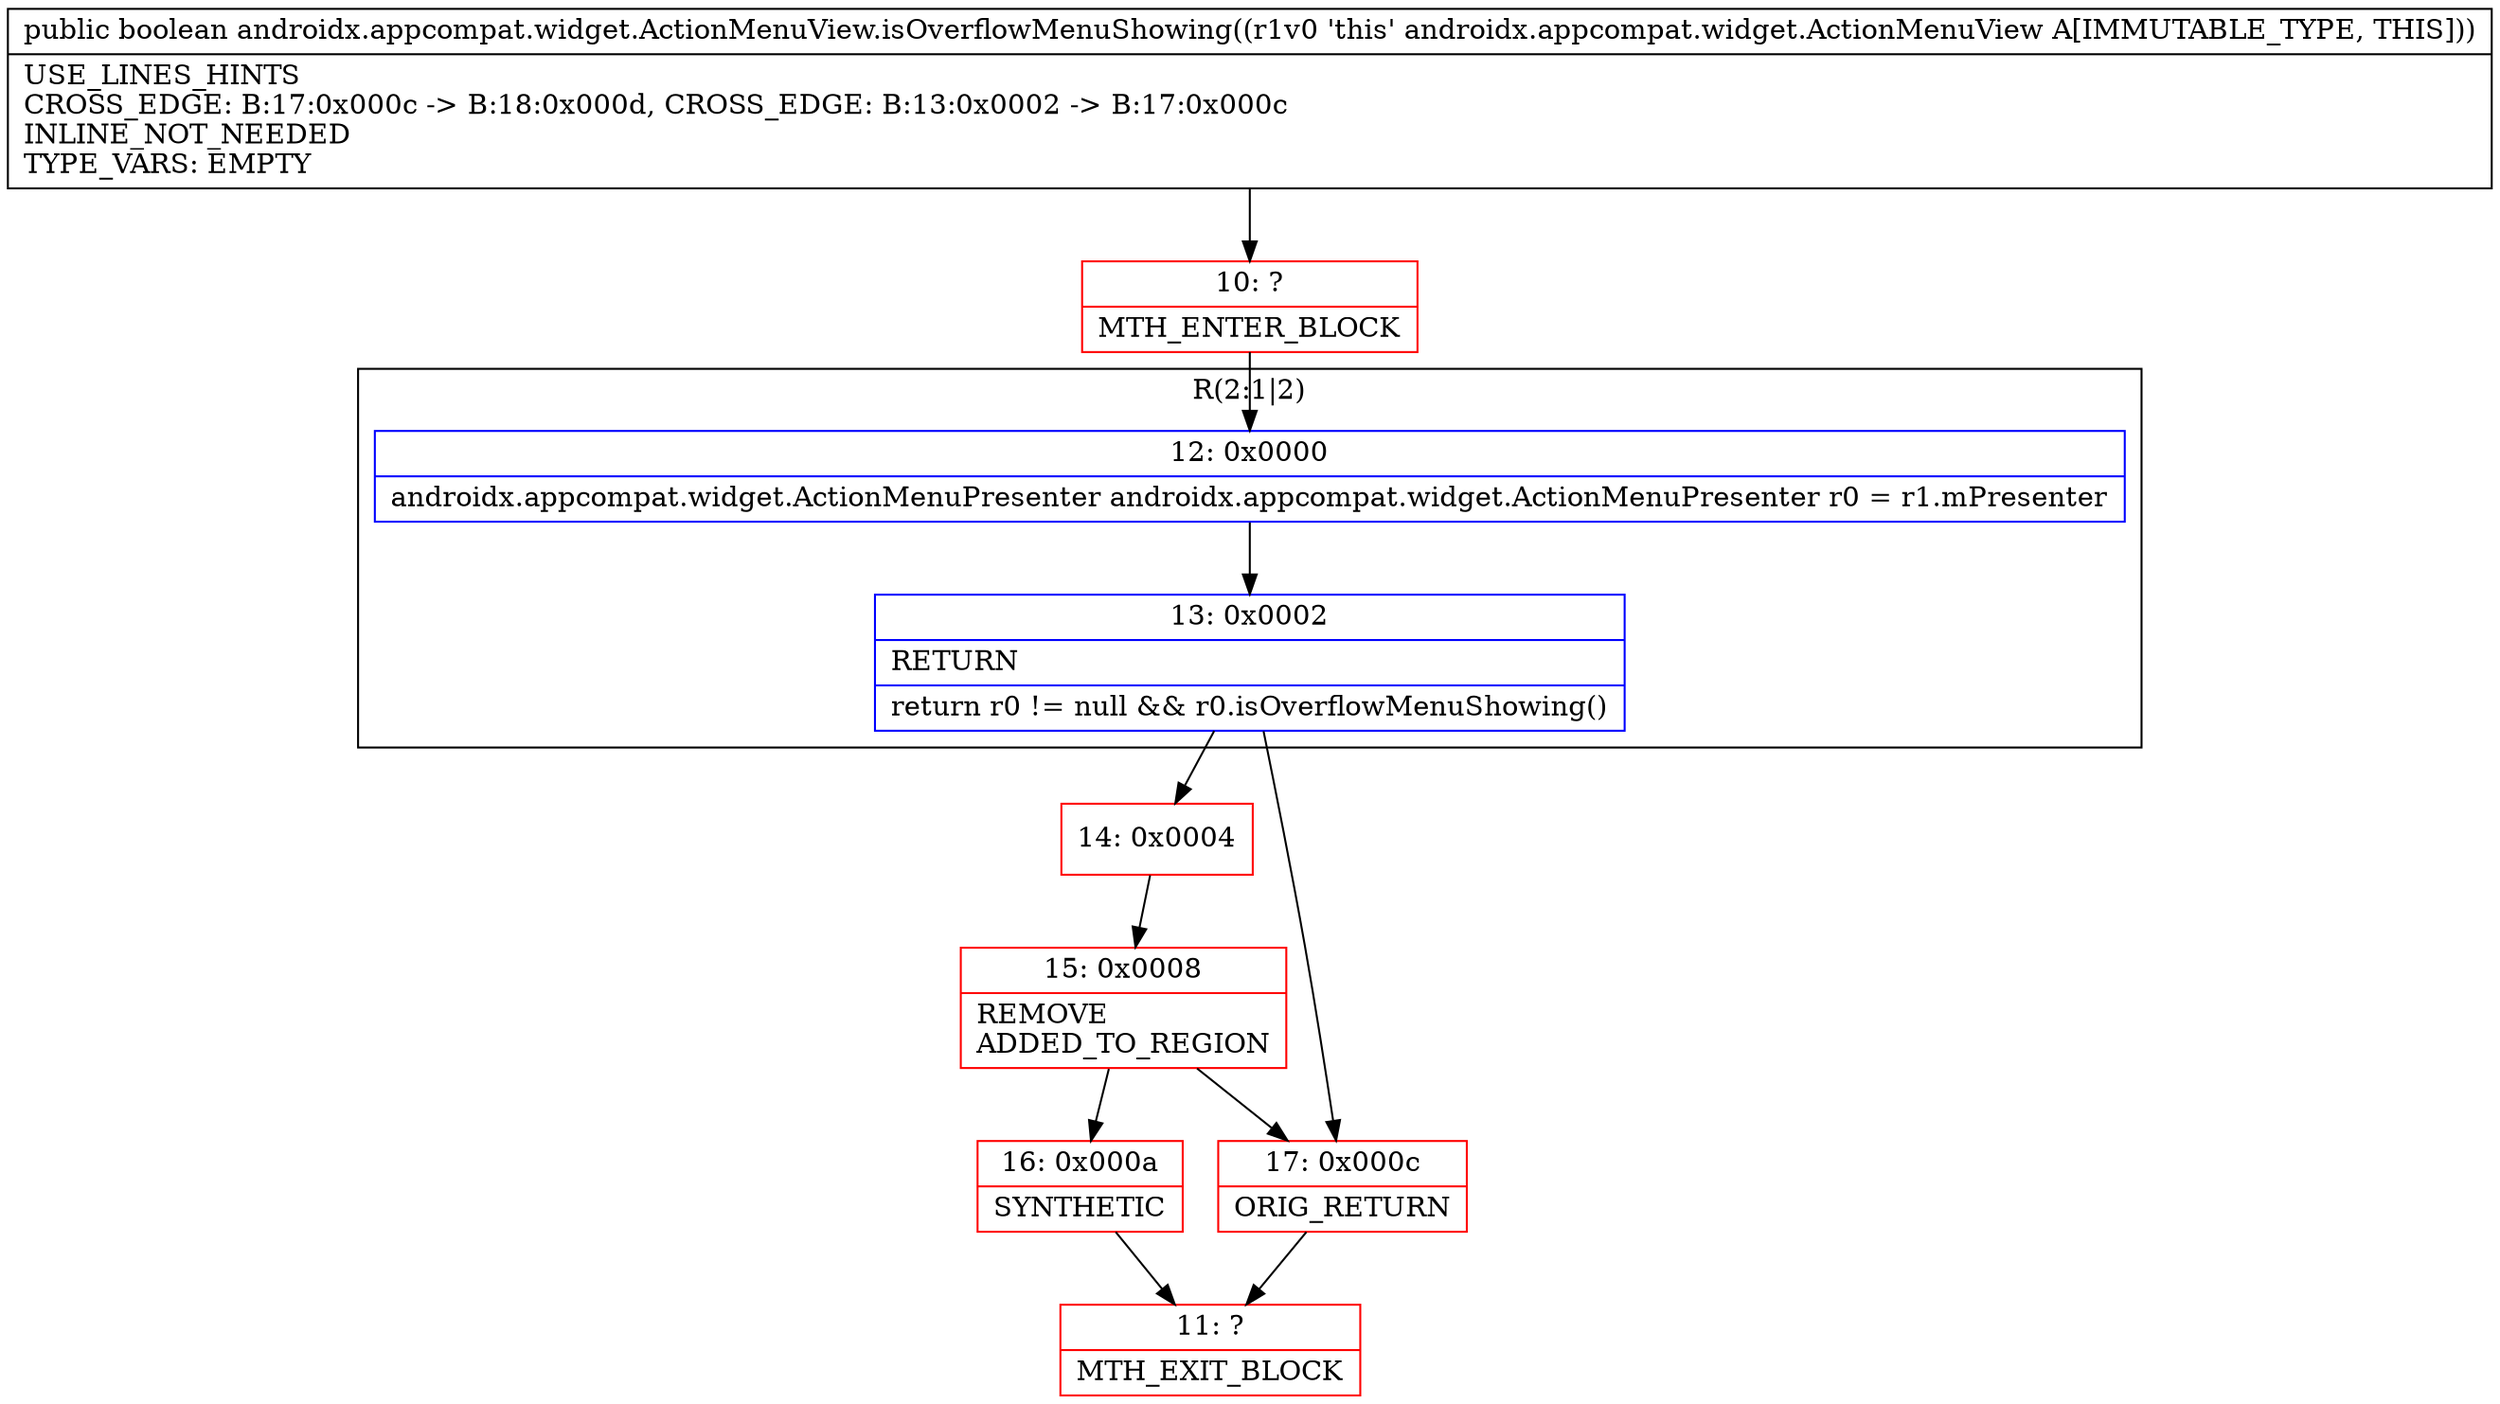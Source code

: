 digraph "CFG forandroidx.appcompat.widget.ActionMenuView.isOverflowMenuShowing()Z" {
subgraph cluster_Region_2076969930 {
label = "R(2:1|2)";
node [shape=record,color=blue];
Node_12 [shape=record,label="{12\:\ 0x0000|androidx.appcompat.widget.ActionMenuPresenter androidx.appcompat.widget.ActionMenuPresenter r0 = r1.mPresenter\l}"];
Node_13 [shape=record,label="{13\:\ 0x0002|RETURN\l|return r0 != null && r0.isOverflowMenuShowing()\l}"];
}
Node_10 [shape=record,color=red,label="{10\:\ ?|MTH_ENTER_BLOCK\l}"];
Node_14 [shape=record,color=red,label="{14\:\ 0x0004}"];
Node_15 [shape=record,color=red,label="{15\:\ 0x0008|REMOVE\lADDED_TO_REGION\l}"];
Node_16 [shape=record,color=red,label="{16\:\ 0x000a|SYNTHETIC\l}"];
Node_11 [shape=record,color=red,label="{11\:\ ?|MTH_EXIT_BLOCK\l}"];
Node_17 [shape=record,color=red,label="{17\:\ 0x000c|ORIG_RETURN\l}"];
MethodNode[shape=record,label="{public boolean androidx.appcompat.widget.ActionMenuView.isOverflowMenuShowing((r1v0 'this' androidx.appcompat.widget.ActionMenuView A[IMMUTABLE_TYPE, THIS]))  | USE_LINES_HINTS\lCROSS_EDGE: B:17:0x000c \-\> B:18:0x000d, CROSS_EDGE: B:13:0x0002 \-\> B:17:0x000c\lINLINE_NOT_NEEDED\lTYPE_VARS: EMPTY\l}"];
MethodNode -> Node_10;Node_12 -> Node_13;
Node_13 -> Node_14;
Node_13 -> Node_17;
Node_10 -> Node_12;
Node_14 -> Node_15;
Node_15 -> Node_16;
Node_15 -> Node_17;
Node_16 -> Node_11;
Node_17 -> Node_11;
}

